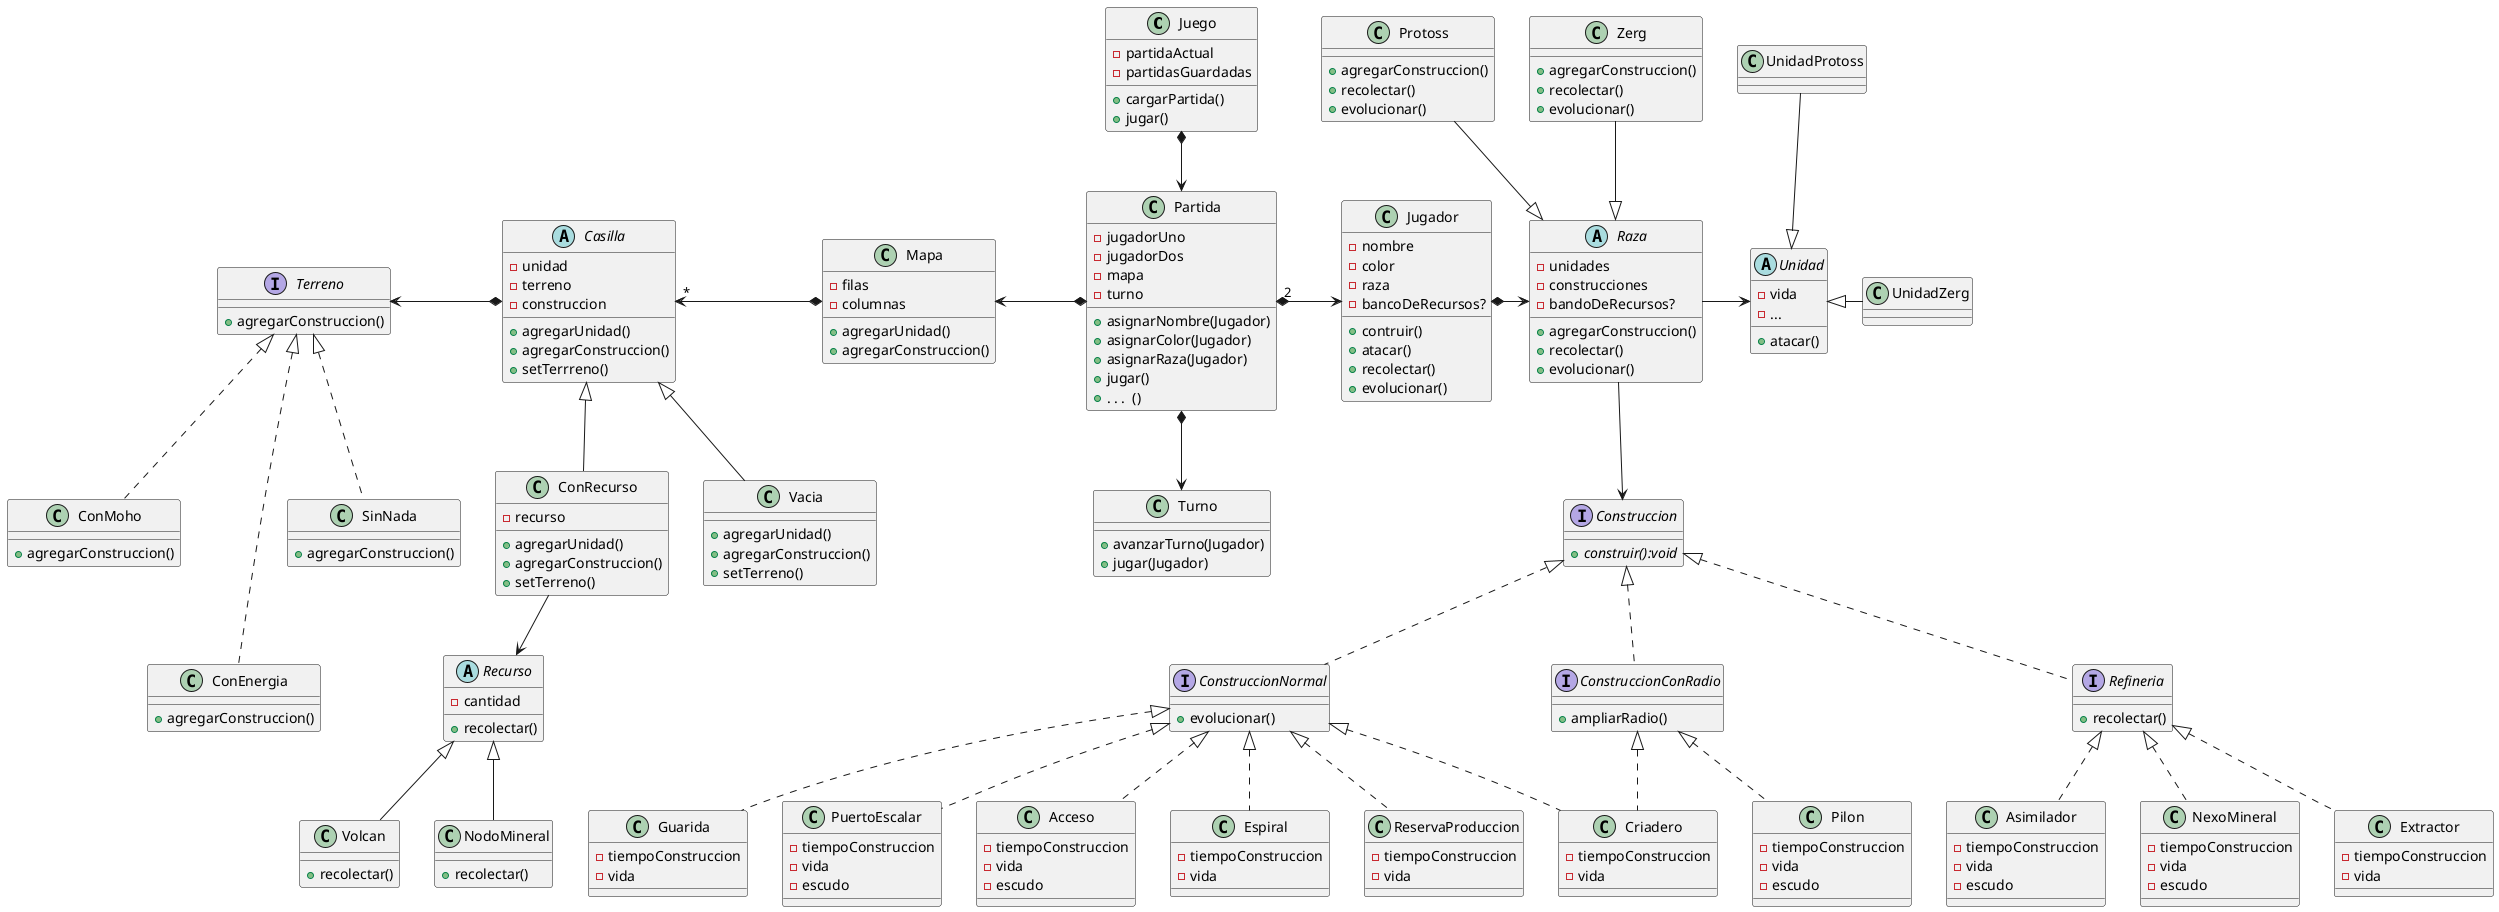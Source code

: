 @startuml
'https://plantuml.com/class-diagram

class Juego {
    - partidaActual
    - partidasGuardadas

    + cargarPartida()
    + jugar()
}

class Partida {
    - jugadorUno
    - jugadorDos
    - mapa
    - turno

    + asignarNombre(Jugador)
    + asignarColor(Jugador)
    + asignarRaza(Jugador)
    + jugar()
    + . . .  ()
}

class Jugador {
    - nombre
    - color
    - raza
    - bancoDeRecursos?

    + contruir()
    + atacar()
    + recolectar()
    + evolucionar()
}

abstract class Raza {
    - unidades
    - construcciones
    - bandoDeRecursos?

    + agregarConstruccion()
    + recolectar()
    + evolucionar()
}

class Zerg {
    + agregarConstruccion()
    + recolectar()
    + evolucionar()
}

class Protoss {
    + agregarConstruccion()
    + recolectar()
    + evolucionar()
}

abstract class Unidad {
    - vida
    - ...

    + atacar()
}

class UnidadZerg {}

class UnidadProtoss {}


interface Construccion {
    +{abstract}construir():void

}

interface Refineria {
    + recolectar()
}



interface ConstruccionConRadio {
    +ampliarRadio()
}

interface ConstruccionNormal {

    +evolucionar()
    }

class Extractor {
    - tiempoConstruccion
    - vida
}

class Asimilador {
    - tiempoConstruccion
    - vida
    - escudo
}

class NexoMineral {
    - tiempoConstruccion
    - vida
    - escudo
}

class Criadero {
    - tiempoConstruccion
    - vida
}

class Pilon {
    - tiempoConstruccion
    - vida
    - escudo
}

class Espiral {
    - tiempoConstruccion
    - vida
}

class ReservaProduccion {
    - tiempoConstruccion
    - vida
}

class Guarida {
    - tiempoConstruccion
    - vida

}

class PuertoEscalar {
    - tiempoConstruccion
    - vida
    - escudo

}

class Acceso {
    - tiempoConstruccion
    - vida
    - escudo
}

class Mapa {
    - filas
    - columnas

    + agregarUnidad()
    + agregarConstruccion()
}

abstract class Casilla {
    - unidad
    - terreno
    - construccion

    + agregarUnidad()
    + agregarConstruccion()
    + setTerrreno()
}

class Vacia {
    + agregarUnidad()
    + agregarConstruccion()
    + setTerreno()
}

class ConRecurso {
    - recurso

    + agregarUnidad()
    + agregarConstruccion()
    + setTerreno()
}

interface Terreno {
    + agregarConstruccion()
}

class ConMoho {
    + agregarConstruccion()
}

class ConEnergia {
    + agregarConstruccion()
}

class SinNada {
    + agregarConstruccion()
}

abstract class Recurso {
    - cantidad
    + recolectar()
}

class Volcan {
    + recolectar()
}

class NodoMineral {
    + recolectar()
}

class Turno {

   +avanzarTurno(Jugador)
   +jugar(Jugador)

   }



Juego *--> Partida
Partida "2" *-> Jugador
Mapa <-* Partida
Partida *--> Turno

Jugador *-> Raza
Raza <|-up- Zerg
Raza <|-up- Protoss
Raza -> Unidad
Unidad <|-right- UnidadZerg
Unidad <|-up- UnidadProtoss

Raza-->Construccion
Construccion <|.. Refineria

Construccion <|.. ConstruccionConRadio
Construccion <|.. ConstruccionNormal
Refineria <|.. Extractor
Refineria <|.. Asimilador
Refineria <|.. NexoMineral
ConstruccionConRadio <|.. Criadero
ConstruccionNormal <|.. Criadero
ConstruccionConRadio <|.. Pilon
ConstruccionNormal <|.. Espiral
ConstruccionNormal <|.. ReservaProduccion
ConstruccionNormal <|.. Guarida
ConstruccionNormal <|.. PuertoEscalar
ConstruccionNormal <|.. Acceso

Casilla "*" <-* Mapa
Terreno <-* Casilla
Casilla <|-- Vacia
Casilla <|-- ConRecurso
Terreno <|.. ConMoho
Terreno <|... ConEnergia
Terreno <|.. SinNada

ConRecurso --> Recurso
Recurso <|-- Volcan
Recurso <|-- NodoMineral




@enduml